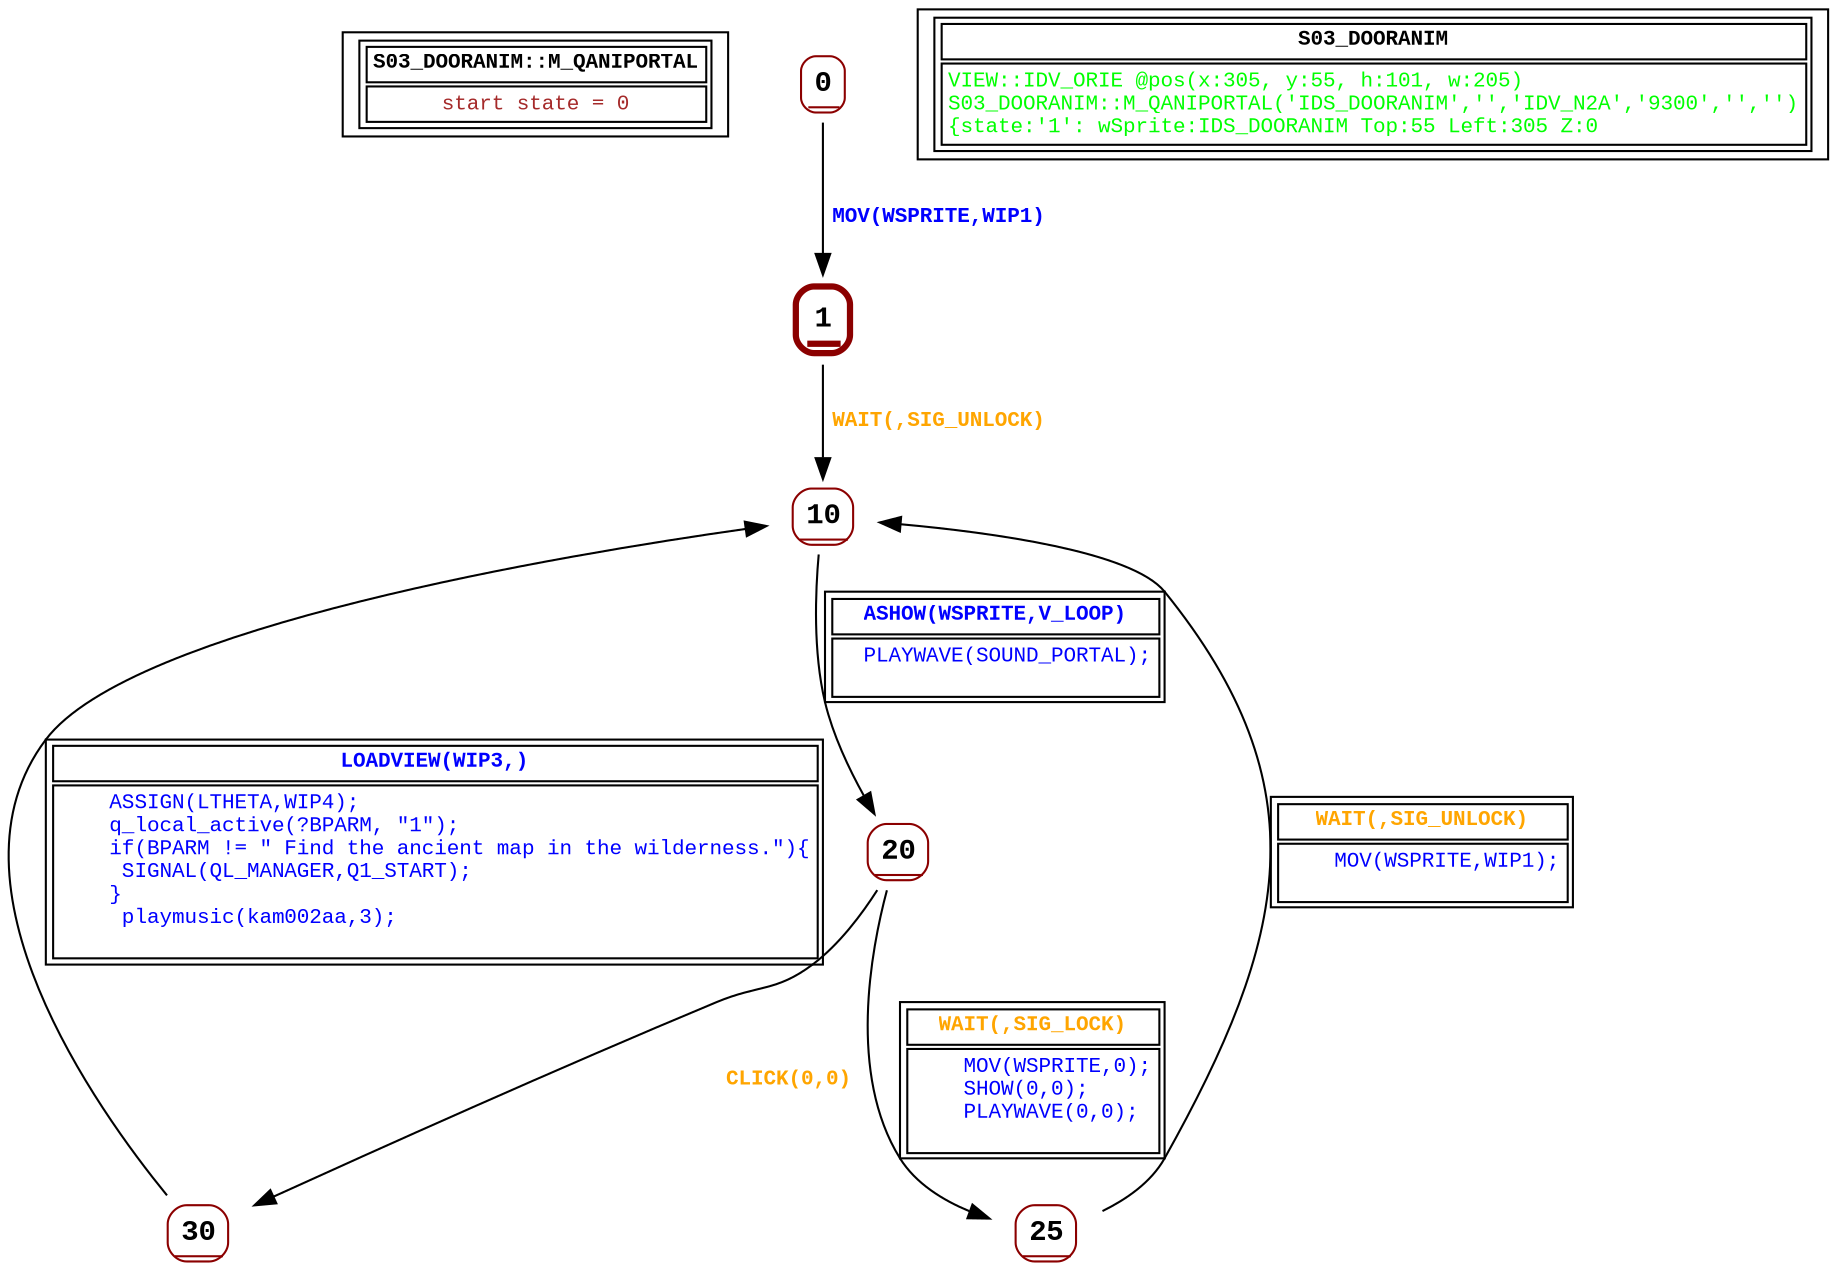 digraph Automaton {
 fontname="Courier New"
	node [shape=oval, fontname="Courier New"];
	filename[shape = record, fontsize=10, label=< <table border="1"><tr><td><b>S03_DOORANIM::M_QANIPORTAL<br align="left"/></b></td></tr>
<tr><td><font point-size="10" color ="brown">start state = 0<br align="left"/></font></td></tr></table>>
];
	0[shape = none, fontsize=14, label=< <table border="1" color="darkred" style="rounded"><tr><td sides="b"><b>0<br align="left"/></b></td></tr>
</table>>];
"0" -> "1" [fontcolor=blue,fontsize=10,fontname="Courier New", label=< <table border="0"><tr><td><b>MOV(WSPRITE,WIP1)<br align="left"/></b></td></tr>
</table>>
];
	1[shape = none, fontsize=14, label=< <table border="3" color="darkred" style="rounded"><tr><td sides="b"><b>1<br align="left"/></b></td></tr>
</table>>];
"1" -> "10" [fontcolor=orange,fontsize=10,fontname="Courier New", label=< <table border="0"><tr><td><b>WAIT(,SIG_UNLOCK)<br align="left"/></b></td></tr>
</table>>
];
	10[shape = none, fontsize=14, label=< <table border="1" color="darkred" style="rounded"><tr><td sides="b"><b>10<br align="left"/></b></td></tr>
</table>>];
"10" -> "20" [fontcolor=blue,fontsize=10,fontname="Courier New", label=< <table border="1"><tr><td><b>ASHOW(WSPRITE,V_LOOP)<br align="left"/></b></td></tr>
<tr><td><font point-size="10" color ="blue">  PLAYWAVE(SOUND_PORTAL);<br align="left"/> <br align="left"/></font></td></tr></table>>
];
	20[shape = none, fontsize=14, label=< <table border="1" color="darkred" style="rounded"><tr><td sides="b"><b>20<br align="left"/></b></td></tr>
</table>>];
"20" -> "30" [fontcolor=orange,fontsize=10,fontname="Courier New", label=< <table border="0"><tr><td><b>CLICK(0,0)<br align="left"/></b></td></tr>
</table>>
];
"20" -> "25" [fontcolor=orange,fontsize=10,fontname="Courier New", label=< <table border="1"><tr><td><b>WAIT(,SIG_LOCK)<br align="left"/></b></td></tr>
<tr><td><font point-size="10" color ="blue">    MOV(WSPRITE,0);<br align="left"/>    SHOW(0,0);<br align="left"/>    PLAYWAVE(0,0);<br align="left"/> <br align="left"/></font></td></tr></table>>
];
	25[shape = none, fontsize=14, label=< <table border="1" color="darkred" style="rounded"><tr><td sides="b"><b>25<br align="left"/></b></td></tr>
</table>>];
"25" -> "10" [fontcolor=orange,fontsize=10,fontname="Courier New", label=< <table border="1"><tr><td><b>WAIT(,SIG_UNLOCK)<br align="left"/></b></td></tr>
<tr><td><font point-size="10" color ="blue">    MOV(WSPRITE,WIP1);<br align="left"/> <br align="left"/></font></td></tr></table>>
];
	30[shape = none, fontsize=14, label=< <table border="1" color="darkred" style="rounded"><tr><td sides="b"><b>30<br align="left"/></b></td></tr>
</table>>];
"30" -> "10" [fontcolor=blue,fontsize=10,fontname="Courier New", label=< <table border="1"><tr><td><b>LOADVIEW(WIP3,)<br align="left"/></b></td></tr>
<tr><td><font point-size="10" color ="blue">    ASSIGN(LTHETA,WIP4);<br align="left"/>    q_local_active(?BPARM, &quot;1&quot;);<br align="left"/>    if(BPARM != &quot; Find the ancient map in the wilderness.&quot;)&#123;<br align="left"/>     SIGNAL(QL_MANAGER,Q1_START);<br align="left"/>    &#125;<br align="left"/>     playmusic(kam002aa,3);<br align="left"/> <br align="left"/></font></td></tr></table>>
];
	status[shape = record, fontsize=10, label=< <table border="1"><tr><td><b>S03_DOORANIM<br align="left"/></b></td></tr>
<tr><td><font point-size="10" color ="green">VIEW::IDV_ORIE @pos(x:305, y:55, h:101, w:205)<br align="left"/>S03_DOORANIM::M_QANIPORTAL(&apos;IDS_DOORANIM&apos;,&apos;&apos;,&apos;IDV_N2A&apos;,&apos;9300&apos;,&apos;&apos;,&apos;&apos;)<br align="left"/>			&#123;state:&apos;1&apos;: wSprite:IDS_DOORANIM Top:55 Left:305 Z:0<br align="left"/></font></td></tr></table>>
];
}
